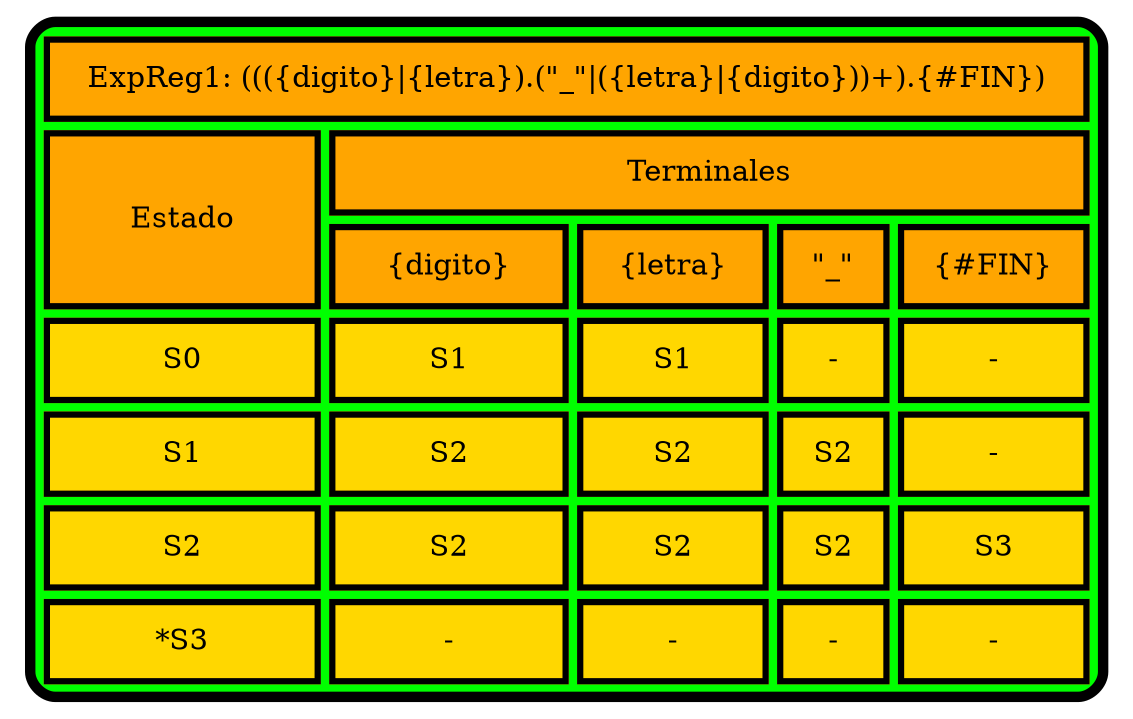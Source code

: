 digraph G { 
label=<
<TABLE border="5" cellspacing="4" cellpadding="10" style="rounded" bgcolor="green" gradientangle="315">
<TR>
<TD border="3"  colspan="5" bgcolor="orange">ExpReg1: ((({digito}|{letra}).("_"|({letra}|{digito}))+).{#FIN})</TD>
</TR>
<TR>
<TD border="3"  rowspan="2" bgcolor="orange">Estado</TD>
<TD border="3"  colspan="4" bgcolor="orange">Terminales</TD>
</TR>
<TR>
<TD border="3" bgcolor="orange">{digito}</TD>
<TD border="3" bgcolor="orange">{letra}</TD>
<TD border="3" bgcolor="orange">"_"</TD>
<TD border="3" bgcolor="orange">{#FIN}</TD>
</TR>
<TR>
<TD border="3"  bgcolor="gold">S0</TD><TD border="3" bgcolor="gold">S1</TD>
<TD border="3" bgcolor="gold">S1</TD>
<TD border="3" bgcolor="gold">-</TD>
<TD border="3" bgcolor="gold">-</TD>
</TR>
<TR>
<TD border="3"  bgcolor="gold">S1</TD><TD border="3" bgcolor="gold">S2</TD>
<TD border="3" bgcolor="gold">S2</TD>
<TD border="3" bgcolor="gold">S2</TD>
<TD border="3" bgcolor="gold">-</TD>
</TR>
<TR>
<TD border="3"  bgcolor="gold">S2</TD><TD border="3" bgcolor="gold">S2</TD>
<TD border="3" bgcolor="gold">S2</TD>
<TD border="3" bgcolor="gold">S2</TD>
<TD border="3" bgcolor="gold">S3</TD>
</TR>
<TR>
<TD border="3"  bgcolor="gold">*S3</TD><TD border="3" bgcolor="gold">-</TD>
<TD border="3" bgcolor="gold">-</TD>
<TD border="3" bgcolor="gold">-</TD>
<TD border="3" bgcolor="gold">-</TD>
</TR>
</TABLE>>


}